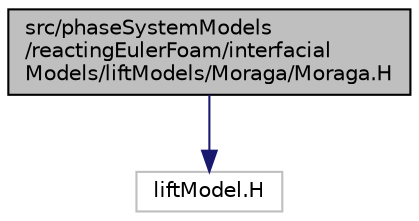 digraph "src/phaseSystemModels/reactingEulerFoam/interfacialModels/liftModels/Moraga/Moraga.H"
{
  bgcolor="transparent";
  edge [fontname="Helvetica",fontsize="10",labelfontname="Helvetica",labelfontsize="10"];
  node [fontname="Helvetica",fontsize="10",shape=record];
  Node1 [label="src/phaseSystemModels\l/reactingEulerFoam/interfacial\lModels/liftModels/Moraga/Moraga.H",height=0.2,width=0.4,color="black", fillcolor="grey75", style="filled" fontcolor="black"];
  Node1 -> Node2 [color="midnightblue",fontsize="10",style="solid",fontname="Helvetica"];
  Node2 [label="liftModel.H",height=0.2,width=0.4,color="grey75"];
}
